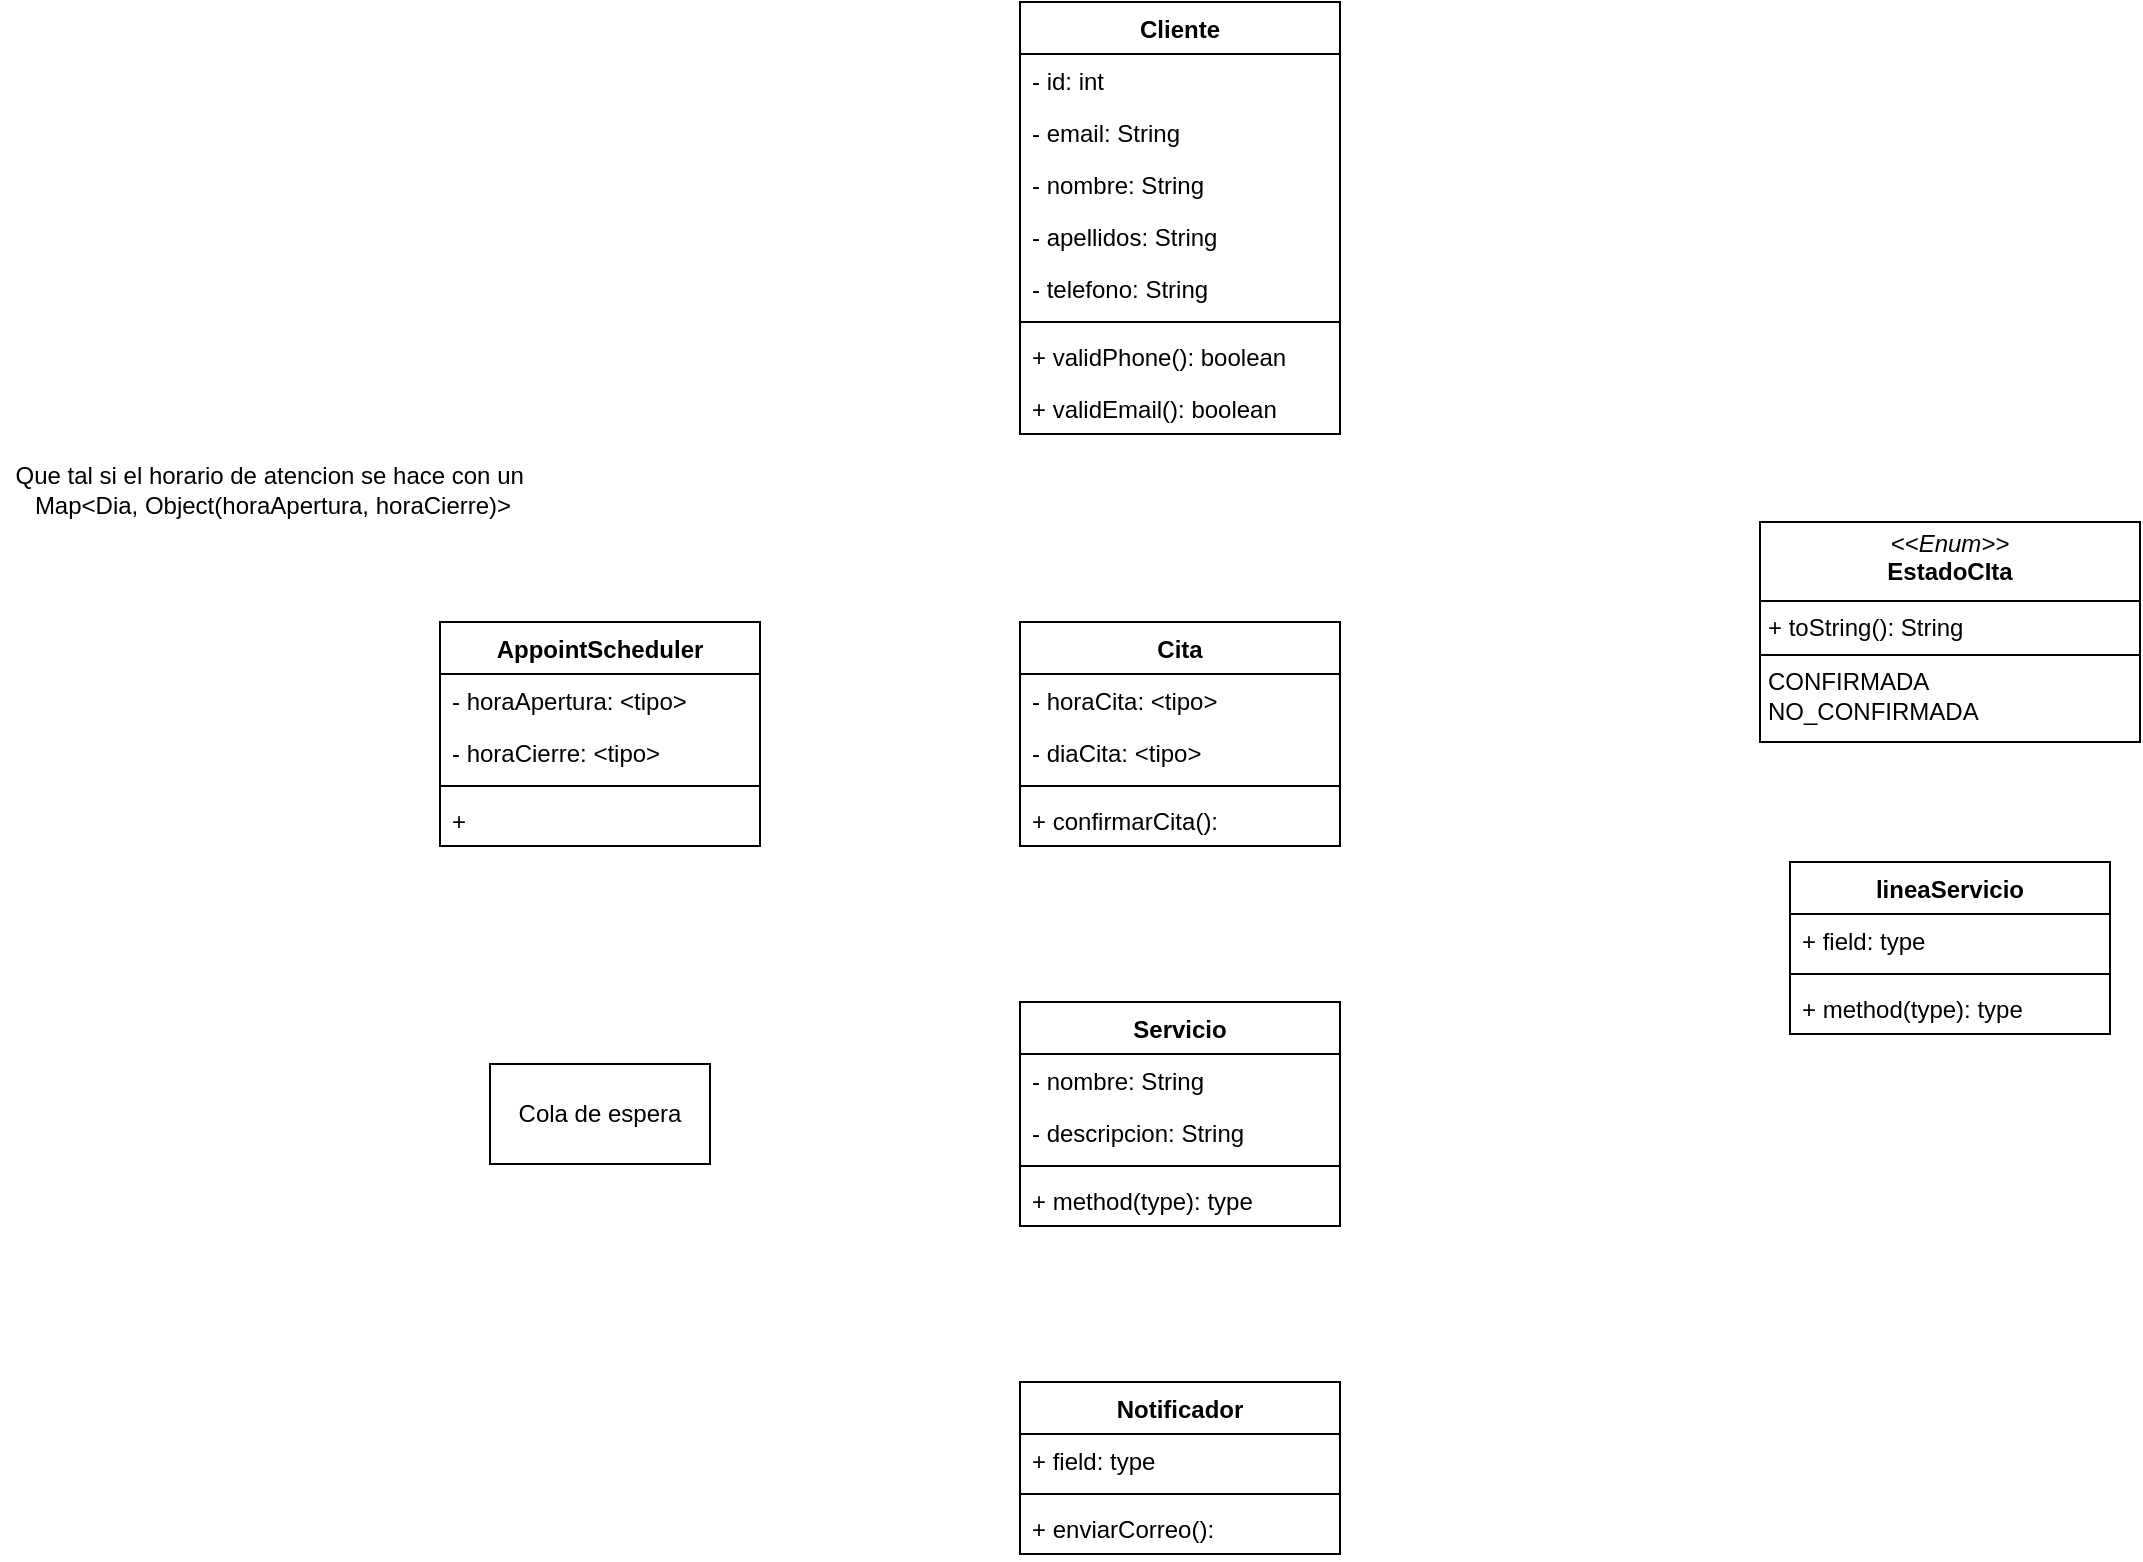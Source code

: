 <mxfile version="24.2.1" type="github">
  <diagram name="Página-1" id="LIJ7VV447ZN2eZpKZj-J">
    <mxGraphModel dx="2095" dy="891" grid="1" gridSize="10" guides="1" tooltips="1" connect="1" arrows="1" fold="1" page="1" pageScale="1" pageWidth="827" pageHeight="1169" math="0" shadow="0">
      <root>
        <mxCell id="0" />
        <mxCell id="1" parent="0" />
        <mxCell id="prUvWXP1_Afrz_K651I8-1" value="Cliente" style="swimlane;fontStyle=1;align=center;verticalAlign=top;childLayout=stackLayout;horizontal=1;startSize=26;horizontalStack=0;resizeParent=1;resizeParentMax=0;resizeLast=0;collapsible=1;marginBottom=0;whiteSpace=wrap;html=1;" vertex="1" parent="1">
          <mxGeometry x="80" y="140" width="160" height="216" as="geometry" />
        </mxCell>
        <mxCell id="prUvWXP1_Afrz_K651I8-14" value="- id: int" style="text;strokeColor=none;fillColor=none;align=left;verticalAlign=top;spacingLeft=4;spacingRight=4;overflow=hidden;rotatable=0;points=[[0,0.5],[1,0.5]];portConstraint=eastwest;whiteSpace=wrap;html=1;" vertex="1" parent="prUvWXP1_Afrz_K651I8-1">
          <mxGeometry y="26" width="160" height="26" as="geometry" />
        </mxCell>
        <mxCell id="prUvWXP1_Afrz_K651I8-2" value="- email: String" style="text;strokeColor=none;fillColor=none;align=left;verticalAlign=top;spacingLeft=4;spacingRight=4;overflow=hidden;rotatable=0;points=[[0,0.5],[1,0.5]];portConstraint=eastwest;whiteSpace=wrap;html=1;" vertex="1" parent="prUvWXP1_Afrz_K651I8-1">
          <mxGeometry y="52" width="160" height="26" as="geometry" />
        </mxCell>
        <mxCell id="prUvWXP1_Afrz_K651I8-13" value="- nombre: String" style="text;strokeColor=none;fillColor=none;align=left;verticalAlign=top;spacingLeft=4;spacingRight=4;overflow=hidden;rotatable=0;points=[[0,0.5],[1,0.5]];portConstraint=eastwest;whiteSpace=wrap;html=1;" vertex="1" parent="prUvWXP1_Afrz_K651I8-1">
          <mxGeometry y="78" width="160" height="26" as="geometry" />
        </mxCell>
        <mxCell id="prUvWXP1_Afrz_K651I8-16" value="- apellidos: String" style="text;strokeColor=none;fillColor=none;align=left;verticalAlign=top;spacingLeft=4;spacingRight=4;overflow=hidden;rotatable=0;points=[[0,0.5],[1,0.5]];portConstraint=eastwest;whiteSpace=wrap;html=1;" vertex="1" parent="prUvWXP1_Afrz_K651I8-1">
          <mxGeometry y="104" width="160" height="26" as="geometry" />
        </mxCell>
        <mxCell id="prUvWXP1_Afrz_K651I8-15" value="- telefono: String" style="text;strokeColor=none;fillColor=none;align=left;verticalAlign=top;spacingLeft=4;spacingRight=4;overflow=hidden;rotatable=0;points=[[0,0.5],[1,0.5]];portConstraint=eastwest;whiteSpace=wrap;html=1;" vertex="1" parent="prUvWXP1_Afrz_K651I8-1">
          <mxGeometry y="130" width="160" height="26" as="geometry" />
        </mxCell>
        <mxCell id="prUvWXP1_Afrz_K651I8-3" value="" style="line;strokeWidth=1;fillColor=none;align=left;verticalAlign=middle;spacingTop=-1;spacingLeft=3;spacingRight=3;rotatable=0;labelPosition=right;points=[];portConstraint=eastwest;strokeColor=inherit;" vertex="1" parent="prUvWXP1_Afrz_K651I8-1">
          <mxGeometry y="156" width="160" height="8" as="geometry" />
        </mxCell>
        <mxCell id="prUvWXP1_Afrz_K651I8-4" value="+ validPhone(): boolean" style="text;strokeColor=none;fillColor=none;align=left;verticalAlign=top;spacingLeft=4;spacingRight=4;overflow=hidden;rotatable=0;points=[[0,0.5],[1,0.5]];portConstraint=eastwest;whiteSpace=wrap;html=1;" vertex="1" parent="prUvWXP1_Afrz_K651I8-1">
          <mxGeometry y="164" width="160" height="26" as="geometry" />
        </mxCell>
        <mxCell id="prUvWXP1_Afrz_K651I8-17" value="+ validEmail(): boolean" style="text;strokeColor=none;fillColor=none;align=left;verticalAlign=top;spacingLeft=4;spacingRight=4;overflow=hidden;rotatable=0;points=[[0,0.5],[1,0.5]];portConstraint=eastwest;whiteSpace=wrap;html=1;" vertex="1" parent="prUvWXP1_Afrz_K651I8-1">
          <mxGeometry y="190" width="160" height="26" as="geometry" />
        </mxCell>
        <mxCell id="prUvWXP1_Afrz_K651I8-5" value="Cita" style="swimlane;fontStyle=1;align=center;verticalAlign=top;childLayout=stackLayout;horizontal=1;startSize=26;horizontalStack=0;resizeParent=1;resizeParentMax=0;resizeLast=0;collapsible=1;marginBottom=0;whiteSpace=wrap;html=1;" vertex="1" parent="1">
          <mxGeometry x="80" y="450" width="160" height="112" as="geometry" />
        </mxCell>
        <mxCell id="prUvWXP1_Afrz_K651I8-6" value="- horaCita: &amp;lt;tipo&amp;gt;" style="text;strokeColor=none;fillColor=none;align=left;verticalAlign=top;spacingLeft=4;spacingRight=4;overflow=hidden;rotatable=0;points=[[0,0.5],[1,0.5]];portConstraint=eastwest;whiteSpace=wrap;html=1;" vertex="1" parent="prUvWXP1_Afrz_K651I8-5">
          <mxGeometry y="26" width="160" height="26" as="geometry" />
        </mxCell>
        <mxCell id="prUvWXP1_Afrz_K651I8-23" value="- diaCita: &amp;lt;tipo&amp;gt;" style="text;strokeColor=none;fillColor=none;align=left;verticalAlign=top;spacingLeft=4;spacingRight=4;overflow=hidden;rotatable=0;points=[[0,0.5],[1,0.5]];portConstraint=eastwest;whiteSpace=wrap;html=1;" vertex="1" parent="prUvWXP1_Afrz_K651I8-5">
          <mxGeometry y="52" width="160" height="26" as="geometry" />
        </mxCell>
        <mxCell id="prUvWXP1_Afrz_K651I8-7" value="" style="line;strokeWidth=1;fillColor=none;align=left;verticalAlign=middle;spacingTop=-1;spacingLeft=3;spacingRight=3;rotatable=0;labelPosition=right;points=[];portConstraint=eastwest;strokeColor=inherit;" vertex="1" parent="prUvWXP1_Afrz_K651I8-5">
          <mxGeometry y="78" width="160" height="8" as="geometry" />
        </mxCell>
        <mxCell id="prUvWXP1_Afrz_K651I8-8" value="+ confirmarCita():&amp;nbsp;" style="text;strokeColor=none;fillColor=none;align=left;verticalAlign=top;spacingLeft=4;spacingRight=4;overflow=hidden;rotatable=0;points=[[0,0.5],[1,0.5]];portConstraint=eastwest;whiteSpace=wrap;html=1;" vertex="1" parent="prUvWXP1_Afrz_K651I8-5">
          <mxGeometry y="86" width="160" height="26" as="geometry" />
        </mxCell>
        <mxCell id="prUvWXP1_Afrz_K651I8-9" value="Servicio" style="swimlane;fontStyle=1;align=center;verticalAlign=top;childLayout=stackLayout;horizontal=1;startSize=26;horizontalStack=0;resizeParent=1;resizeParentMax=0;resizeLast=0;collapsible=1;marginBottom=0;whiteSpace=wrap;html=1;" vertex="1" parent="1">
          <mxGeometry x="80" y="640" width="160" height="112" as="geometry" />
        </mxCell>
        <mxCell id="prUvWXP1_Afrz_K651I8-10" value="- nombre: String" style="text;strokeColor=none;fillColor=none;align=left;verticalAlign=top;spacingLeft=4;spacingRight=4;overflow=hidden;rotatable=0;points=[[0,0.5],[1,0.5]];portConstraint=eastwest;whiteSpace=wrap;html=1;" vertex="1" parent="prUvWXP1_Afrz_K651I8-9">
          <mxGeometry y="26" width="160" height="26" as="geometry" />
        </mxCell>
        <mxCell id="prUvWXP1_Afrz_K651I8-37" value="- descripcion: String" style="text;strokeColor=none;fillColor=none;align=left;verticalAlign=top;spacingLeft=4;spacingRight=4;overflow=hidden;rotatable=0;points=[[0,0.5],[1,0.5]];portConstraint=eastwest;whiteSpace=wrap;html=1;" vertex="1" parent="prUvWXP1_Afrz_K651I8-9">
          <mxGeometry y="52" width="160" height="26" as="geometry" />
        </mxCell>
        <mxCell id="prUvWXP1_Afrz_K651I8-11" value="" style="line;strokeWidth=1;fillColor=none;align=left;verticalAlign=middle;spacingTop=-1;spacingLeft=3;spacingRight=3;rotatable=0;labelPosition=right;points=[];portConstraint=eastwest;strokeColor=inherit;" vertex="1" parent="prUvWXP1_Afrz_K651I8-9">
          <mxGeometry y="78" width="160" height="8" as="geometry" />
        </mxCell>
        <mxCell id="prUvWXP1_Afrz_K651I8-12" value="+ method(type): type" style="text;strokeColor=none;fillColor=none;align=left;verticalAlign=top;spacingLeft=4;spacingRight=4;overflow=hidden;rotatable=0;points=[[0,0.5],[1,0.5]];portConstraint=eastwest;whiteSpace=wrap;html=1;" vertex="1" parent="prUvWXP1_Afrz_K651I8-9">
          <mxGeometry y="86" width="160" height="26" as="geometry" />
        </mxCell>
        <mxCell id="prUvWXP1_Afrz_K651I8-19" value="AppointScheduler" style="swimlane;fontStyle=1;align=center;verticalAlign=top;childLayout=stackLayout;horizontal=1;startSize=26;horizontalStack=0;resizeParent=1;resizeParentMax=0;resizeLast=0;collapsible=1;marginBottom=0;whiteSpace=wrap;html=1;" vertex="1" parent="1">
          <mxGeometry x="-210" y="450" width="160" height="112" as="geometry" />
        </mxCell>
        <mxCell id="prUvWXP1_Afrz_K651I8-20" value="- horaApertura: &amp;lt;tipo&amp;gt;" style="text;strokeColor=none;fillColor=none;align=left;verticalAlign=top;spacingLeft=4;spacingRight=4;overflow=hidden;rotatable=0;points=[[0,0.5],[1,0.5]];portConstraint=eastwest;whiteSpace=wrap;html=1;" vertex="1" parent="prUvWXP1_Afrz_K651I8-19">
          <mxGeometry y="26" width="160" height="26" as="geometry" />
        </mxCell>
        <mxCell id="prUvWXP1_Afrz_K651I8-26" value="- horaCierre: &amp;lt;tipo&amp;gt;" style="text;strokeColor=none;fillColor=none;align=left;verticalAlign=top;spacingLeft=4;spacingRight=4;overflow=hidden;rotatable=0;points=[[0,0.5],[1,0.5]];portConstraint=eastwest;whiteSpace=wrap;html=1;" vertex="1" parent="prUvWXP1_Afrz_K651I8-19">
          <mxGeometry y="52" width="160" height="26" as="geometry" />
        </mxCell>
        <mxCell id="prUvWXP1_Afrz_K651I8-21" value="" style="line;strokeWidth=1;fillColor=none;align=left;verticalAlign=middle;spacingTop=-1;spacingLeft=3;spacingRight=3;rotatable=0;labelPosition=right;points=[];portConstraint=eastwest;strokeColor=inherit;" vertex="1" parent="prUvWXP1_Afrz_K651I8-19">
          <mxGeometry y="78" width="160" height="8" as="geometry" />
        </mxCell>
        <mxCell id="prUvWXP1_Afrz_K651I8-22" value="+&amp;nbsp;" style="text;strokeColor=none;fillColor=none;align=left;verticalAlign=top;spacingLeft=4;spacingRight=4;overflow=hidden;rotatable=0;points=[[0,0.5],[1,0.5]];portConstraint=eastwest;whiteSpace=wrap;html=1;" vertex="1" parent="prUvWXP1_Afrz_K651I8-19">
          <mxGeometry y="86" width="160" height="26" as="geometry" />
        </mxCell>
        <mxCell id="prUvWXP1_Afrz_K651I8-25" value="&lt;p style=&quot;margin:0px;margin-top:4px;text-align:center;&quot;&gt;&lt;i&gt;&amp;lt;&amp;lt;Enum&amp;gt;&amp;gt;&lt;/i&gt;&lt;br&gt;&lt;b&gt;EstadoCIta&lt;/b&gt;&lt;/p&gt;&lt;hr size=&quot;1&quot; style=&quot;border-style:solid;&quot;&gt;&lt;p style=&quot;margin:0px;margin-left:4px;&quot;&gt;+ toString(): String&lt;/p&gt;&lt;hr size=&quot;1&quot; style=&quot;border-style:solid;&quot;&gt;&lt;p style=&quot;margin:0px;margin-left:4px;&quot;&gt;CONFIRMADA&lt;/p&gt;&lt;p style=&quot;margin:0px;margin-left:4px;&quot;&gt;NO_CONFIRMADA&lt;/p&gt;" style="verticalAlign=top;align=left;overflow=fill;html=1;whiteSpace=wrap;" vertex="1" parent="1">
          <mxGeometry x="450" y="400" width="190" height="110" as="geometry" />
        </mxCell>
        <mxCell id="prUvWXP1_Afrz_K651I8-32" value="Que tal si el horario de atencion se hace con un&amp;nbsp;&lt;div&gt;Map&amp;lt;Dia, Object(horaApertura, horaCierre)&amp;gt;&lt;/div&gt;" style="text;html=1;align=center;verticalAlign=middle;whiteSpace=wrap;rounded=0;" vertex="1" parent="1">
          <mxGeometry x="-430" y="369" width="273" height="30" as="geometry" />
        </mxCell>
        <mxCell id="prUvWXP1_Afrz_K651I8-33" value="Notificador" style="swimlane;fontStyle=1;align=center;verticalAlign=top;childLayout=stackLayout;horizontal=1;startSize=26;horizontalStack=0;resizeParent=1;resizeParentMax=0;resizeLast=0;collapsible=1;marginBottom=0;whiteSpace=wrap;html=1;" vertex="1" parent="1">
          <mxGeometry x="80" y="830" width="160" height="86" as="geometry" />
        </mxCell>
        <mxCell id="prUvWXP1_Afrz_K651I8-34" value="+ field: type" style="text;strokeColor=none;fillColor=none;align=left;verticalAlign=top;spacingLeft=4;spacingRight=4;overflow=hidden;rotatable=0;points=[[0,0.5],[1,0.5]];portConstraint=eastwest;whiteSpace=wrap;html=1;" vertex="1" parent="prUvWXP1_Afrz_K651I8-33">
          <mxGeometry y="26" width="160" height="26" as="geometry" />
        </mxCell>
        <mxCell id="prUvWXP1_Afrz_K651I8-35" value="" style="line;strokeWidth=1;fillColor=none;align=left;verticalAlign=middle;spacingTop=-1;spacingLeft=3;spacingRight=3;rotatable=0;labelPosition=right;points=[];portConstraint=eastwest;strokeColor=inherit;" vertex="1" parent="prUvWXP1_Afrz_K651I8-33">
          <mxGeometry y="52" width="160" height="8" as="geometry" />
        </mxCell>
        <mxCell id="prUvWXP1_Afrz_K651I8-36" value="+ enviarCorreo():&amp;nbsp;" style="text;strokeColor=none;fillColor=none;align=left;verticalAlign=top;spacingLeft=4;spacingRight=4;overflow=hidden;rotatable=0;points=[[0,0.5],[1,0.5]];portConstraint=eastwest;whiteSpace=wrap;html=1;" vertex="1" parent="prUvWXP1_Afrz_K651I8-33">
          <mxGeometry y="60" width="160" height="26" as="geometry" />
        </mxCell>
        <mxCell id="prUvWXP1_Afrz_K651I8-38" value="lineaServicio" style="swimlane;fontStyle=1;align=center;verticalAlign=top;childLayout=stackLayout;horizontal=1;startSize=26;horizontalStack=0;resizeParent=1;resizeParentMax=0;resizeLast=0;collapsible=1;marginBottom=0;whiteSpace=wrap;html=1;" vertex="1" parent="1">
          <mxGeometry x="465" y="570" width="160" height="86" as="geometry" />
        </mxCell>
        <mxCell id="prUvWXP1_Afrz_K651I8-39" value="+ field: type" style="text;strokeColor=none;fillColor=none;align=left;verticalAlign=top;spacingLeft=4;spacingRight=4;overflow=hidden;rotatable=0;points=[[0,0.5],[1,0.5]];portConstraint=eastwest;whiteSpace=wrap;html=1;" vertex="1" parent="prUvWXP1_Afrz_K651I8-38">
          <mxGeometry y="26" width="160" height="26" as="geometry" />
        </mxCell>
        <mxCell id="prUvWXP1_Afrz_K651I8-40" value="" style="line;strokeWidth=1;fillColor=none;align=left;verticalAlign=middle;spacingTop=-1;spacingLeft=3;spacingRight=3;rotatable=0;labelPosition=right;points=[];portConstraint=eastwest;strokeColor=inherit;" vertex="1" parent="prUvWXP1_Afrz_K651I8-38">
          <mxGeometry y="52" width="160" height="8" as="geometry" />
        </mxCell>
        <mxCell id="prUvWXP1_Afrz_K651I8-41" value="+ method(type): type" style="text;strokeColor=none;fillColor=none;align=left;verticalAlign=top;spacingLeft=4;spacingRight=4;overflow=hidden;rotatable=0;points=[[0,0.5],[1,0.5]];portConstraint=eastwest;whiteSpace=wrap;html=1;" vertex="1" parent="prUvWXP1_Afrz_K651I8-38">
          <mxGeometry y="60" width="160" height="26" as="geometry" />
        </mxCell>
        <mxCell id="prUvWXP1_Afrz_K651I8-42" value="Cola de espera" style="html=1;whiteSpace=wrap;" vertex="1" parent="1">
          <mxGeometry x="-185" y="671" width="110" height="50" as="geometry" />
        </mxCell>
      </root>
    </mxGraphModel>
  </diagram>
</mxfile>
